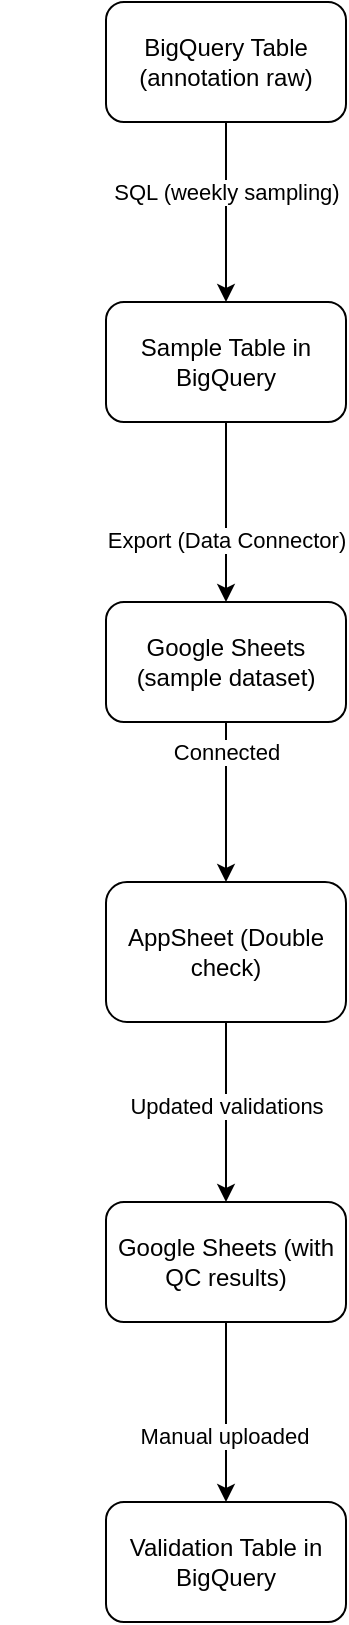 <mxfile version="28.2.0">
  <diagram name="Page-1" id="rA4GSoAWc0MqZnAa7b5g">
    <mxGraphModel dx="1281" dy="596" grid="1" gridSize="10" guides="1" tooltips="1" connect="1" arrows="1" fold="1" page="1" pageScale="1" pageWidth="850" pageHeight="1100" math="0" shadow="0">
      <root>
        <mxCell id="0" />
        <mxCell id="1" parent="0" />
        <mxCell id="OvfU8Z7t44e9k_TrFWZy-4" style="edgeStyle=orthogonalEdgeStyle;rounded=0;orthogonalLoop=1;jettySize=auto;html=1;exitX=0.5;exitY=1;exitDx=0;exitDy=0;" parent="1" edge="1">
          <mxGeometry relative="1" as="geometry">
            <mxPoint x="320" y="210" as="sourcePoint" />
            <mxPoint x="320" y="210" as="targetPoint" />
          </mxGeometry>
        </mxCell>
        <mxCell id="kHYAPU6dKyJWgTToN-Ly-4" value="" style="edgeStyle=orthogonalEdgeStyle;rounded=0;orthogonalLoop=1;jettySize=auto;html=1;" parent="1" source="kHYAPU6dKyJWgTToN-Ly-2" target="kHYAPU6dKyJWgTToN-Ly-3" edge="1">
          <mxGeometry relative="1" as="geometry" />
        </mxCell>
        <mxCell id="kHYAPU6dKyJWgTToN-Ly-22" value="SQL (weekly sampling)" style="edgeLabel;html=1;align=center;verticalAlign=middle;resizable=0;points=[];" parent="kHYAPU6dKyJWgTToN-Ly-4" vertex="1" connectable="0">
          <mxGeometry x="-0.231" relative="1" as="geometry">
            <mxPoint as="offset" />
          </mxGeometry>
        </mxCell>
        <mxCell id="kHYAPU6dKyJWgTToN-Ly-2" value="BigQuery Table (annotation raw)" style="rounded=1;whiteSpace=wrap;html=1;" parent="1" vertex="1">
          <mxGeometry x="365" y="40" width="120" height="60" as="geometry" />
        </mxCell>
        <mxCell id="kHYAPU6dKyJWgTToN-Ly-6" value="" style="edgeStyle=orthogonalEdgeStyle;rounded=0;orthogonalLoop=1;jettySize=auto;html=1;" parent="1" source="kHYAPU6dKyJWgTToN-Ly-3" target="kHYAPU6dKyJWgTToN-Ly-5" edge="1">
          <mxGeometry relative="1" as="geometry" />
        </mxCell>
        <mxCell id="kHYAPU6dKyJWgTToN-Ly-15" value="Export (Data Connector)" style="edgeLabel;html=1;align=center;verticalAlign=middle;resizable=0;points=[];" parent="kHYAPU6dKyJWgTToN-Ly-6" vertex="1" connectable="0">
          <mxGeometry x="0.296" relative="1" as="geometry">
            <mxPoint as="offset" />
          </mxGeometry>
        </mxCell>
        <mxCell id="kHYAPU6dKyJWgTToN-Ly-3" value="Sample Table in BigQuery" style="whiteSpace=wrap;html=1;rounded=1;" parent="1" vertex="1">
          <mxGeometry x="365" y="190" width="120" height="60" as="geometry" />
        </mxCell>
        <mxCell id="kHYAPU6dKyJWgTToN-Ly-8" value="" style="edgeStyle=orthogonalEdgeStyle;rounded=0;orthogonalLoop=1;jettySize=auto;html=1;" parent="1" source="kHYAPU6dKyJWgTToN-Ly-5" target="kHYAPU6dKyJWgTToN-Ly-7" edge="1">
          <mxGeometry relative="1" as="geometry" />
        </mxCell>
        <mxCell id="kHYAPU6dKyJWgTToN-Ly-16" value="Connected" style="edgeLabel;html=1;align=center;verticalAlign=middle;resizable=0;points=[];" parent="kHYAPU6dKyJWgTToN-Ly-8" vertex="1" connectable="0">
          <mxGeometry x="-0.624" relative="1" as="geometry">
            <mxPoint as="offset" />
          </mxGeometry>
        </mxCell>
        <mxCell id="kHYAPU6dKyJWgTToN-Ly-5" value="Google Sheets (sample dataset)" style="whiteSpace=wrap;html=1;rounded=1;" parent="1" vertex="1">
          <mxGeometry x="365" y="340" width="120" height="60" as="geometry" />
        </mxCell>
        <mxCell id="kHYAPU6dKyJWgTToN-Ly-10" value="" style="edgeStyle=orthogonalEdgeStyle;rounded=0;orthogonalLoop=1;jettySize=auto;html=1;" parent="1" source="kHYAPU6dKyJWgTToN-Ly-7" target="kHYAPU6dKyJWgTToN-Ly-9" edge="1">
          <mxGeometry relative="1" as="geometry" />
        </mxCell>
        <mxCell id="kHYAPU6dKyJWgTToN-Ly-17" value="Updated validations" style="edgeLabel;html=1;align=center;verticalAlign=middle;resizable=0;points=[];" parent="kHYAPU6dKyJWgTToN-Ly-10" vertex="1" connectable="0">
          <mxGeometry x="-0.08" relative="1" as="geometry">
            <mxPoint as="offset" />
          </mxGeometry>
        </mxCell>
        <mxCell id="kHYAPU6dKyJWgTToN-Ly-7" value="AppSheet (Double check)" style="whiteSpace=wrap;html=1;rounded=1;" parent="1" vertex="1">
          <mxGeometry x="365" y="480" width="120" height="70" as="geometry" />
        </mxCell>
        <mxCell id="kHYAPU6dKyJWgTToN-Ly-12" value="" style="edgeStyle=orthogonalEdgeStyle;rounded=0;orthogonalLoop=1;jettySize=auto;html=1;" parent="1" source="kHYAPU6dKyJWgTToN-Ly-9" target="kHYAPU6dKyJWgTToN-Ly-11" edge="1">
          <mxGeometry relative="1" as="geometry" />
        </mxCell>
        <mxCell id="kHYAPU6dKyJWgTToN-Ly-18" value="Manual uploaded" style="edgeLabel;html=1;align=center;verticalAlign=middle;resizable=0;points=[];" parent="kHYAPU6dKyJWgTToN-Ly-12" vertex="1" connectable="0">
          <mxGeometry x="0.256" y="-1" relative="1" as="geometry">
            <mxPoint as="offset" />
          </mxGeometry>
        </mxCell>
        <mxCell id="kHYAPU6dKyJWgTToN-Ly-9" value="Google Sheets (with QC results)" style="whiteSpace=wrap;html=1;rounded=1;" parent="1" vertex="1">
          <mxGeometry x="365" y="640" width="120" height="60" as="geometry" />
        </mxCell>
        <mxCell id="kHYAPU6dKyJWgTToN-Ly-11" value="Validation Table in BigQuery" style="whiteSpace=wrap;html=1;rounded=1;" parent="1" vertex="1">
          <mxGeometry x="365" y="790" width="120" height="60" as="geometry" />
        </mxCell>
      </root>
    </mxGraphModel>
  </diagram>
</mxfile>
